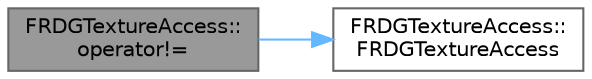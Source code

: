 digraph "FRDGTextureAccess::operator!="
{
 // INTERACTIVE_SVG=YES
 // LATEX_PDF_SIZE
  bgcolor="transparent";
  edge [fontname=Helvetica,fontsize=10,labelfontname=Helvetica,labelfontsize=10];
  node [fontname=Helvetica,fontsize=10,shape=box,height=0.2,width=0.4];
  rankdir="LR";
  Node1 [id="Node000001",label="FRDGTextureAccess::\loperator!=",height=0.2,width=0.4,color="gray40", fillcolor="grey60", style="filled", fontcolor="black",tooltip=" "];
  Node1 -> Node2 [id="edge1_Node000001_Node000002",color="steelblue1",style="solid",tooltip=" "];
  Node2 [id="Node000002",label="FRDGTextureAccess::\lFRDGTextureAccess",height=0.2,width=0.4,color="grey40", fillcolor="white", style="filled",URL="$df/d54/classFRDGTextureAccess.html#ab7df65e981a8fbea30ecc3aff3f687e8",tooltip=" "];
}
